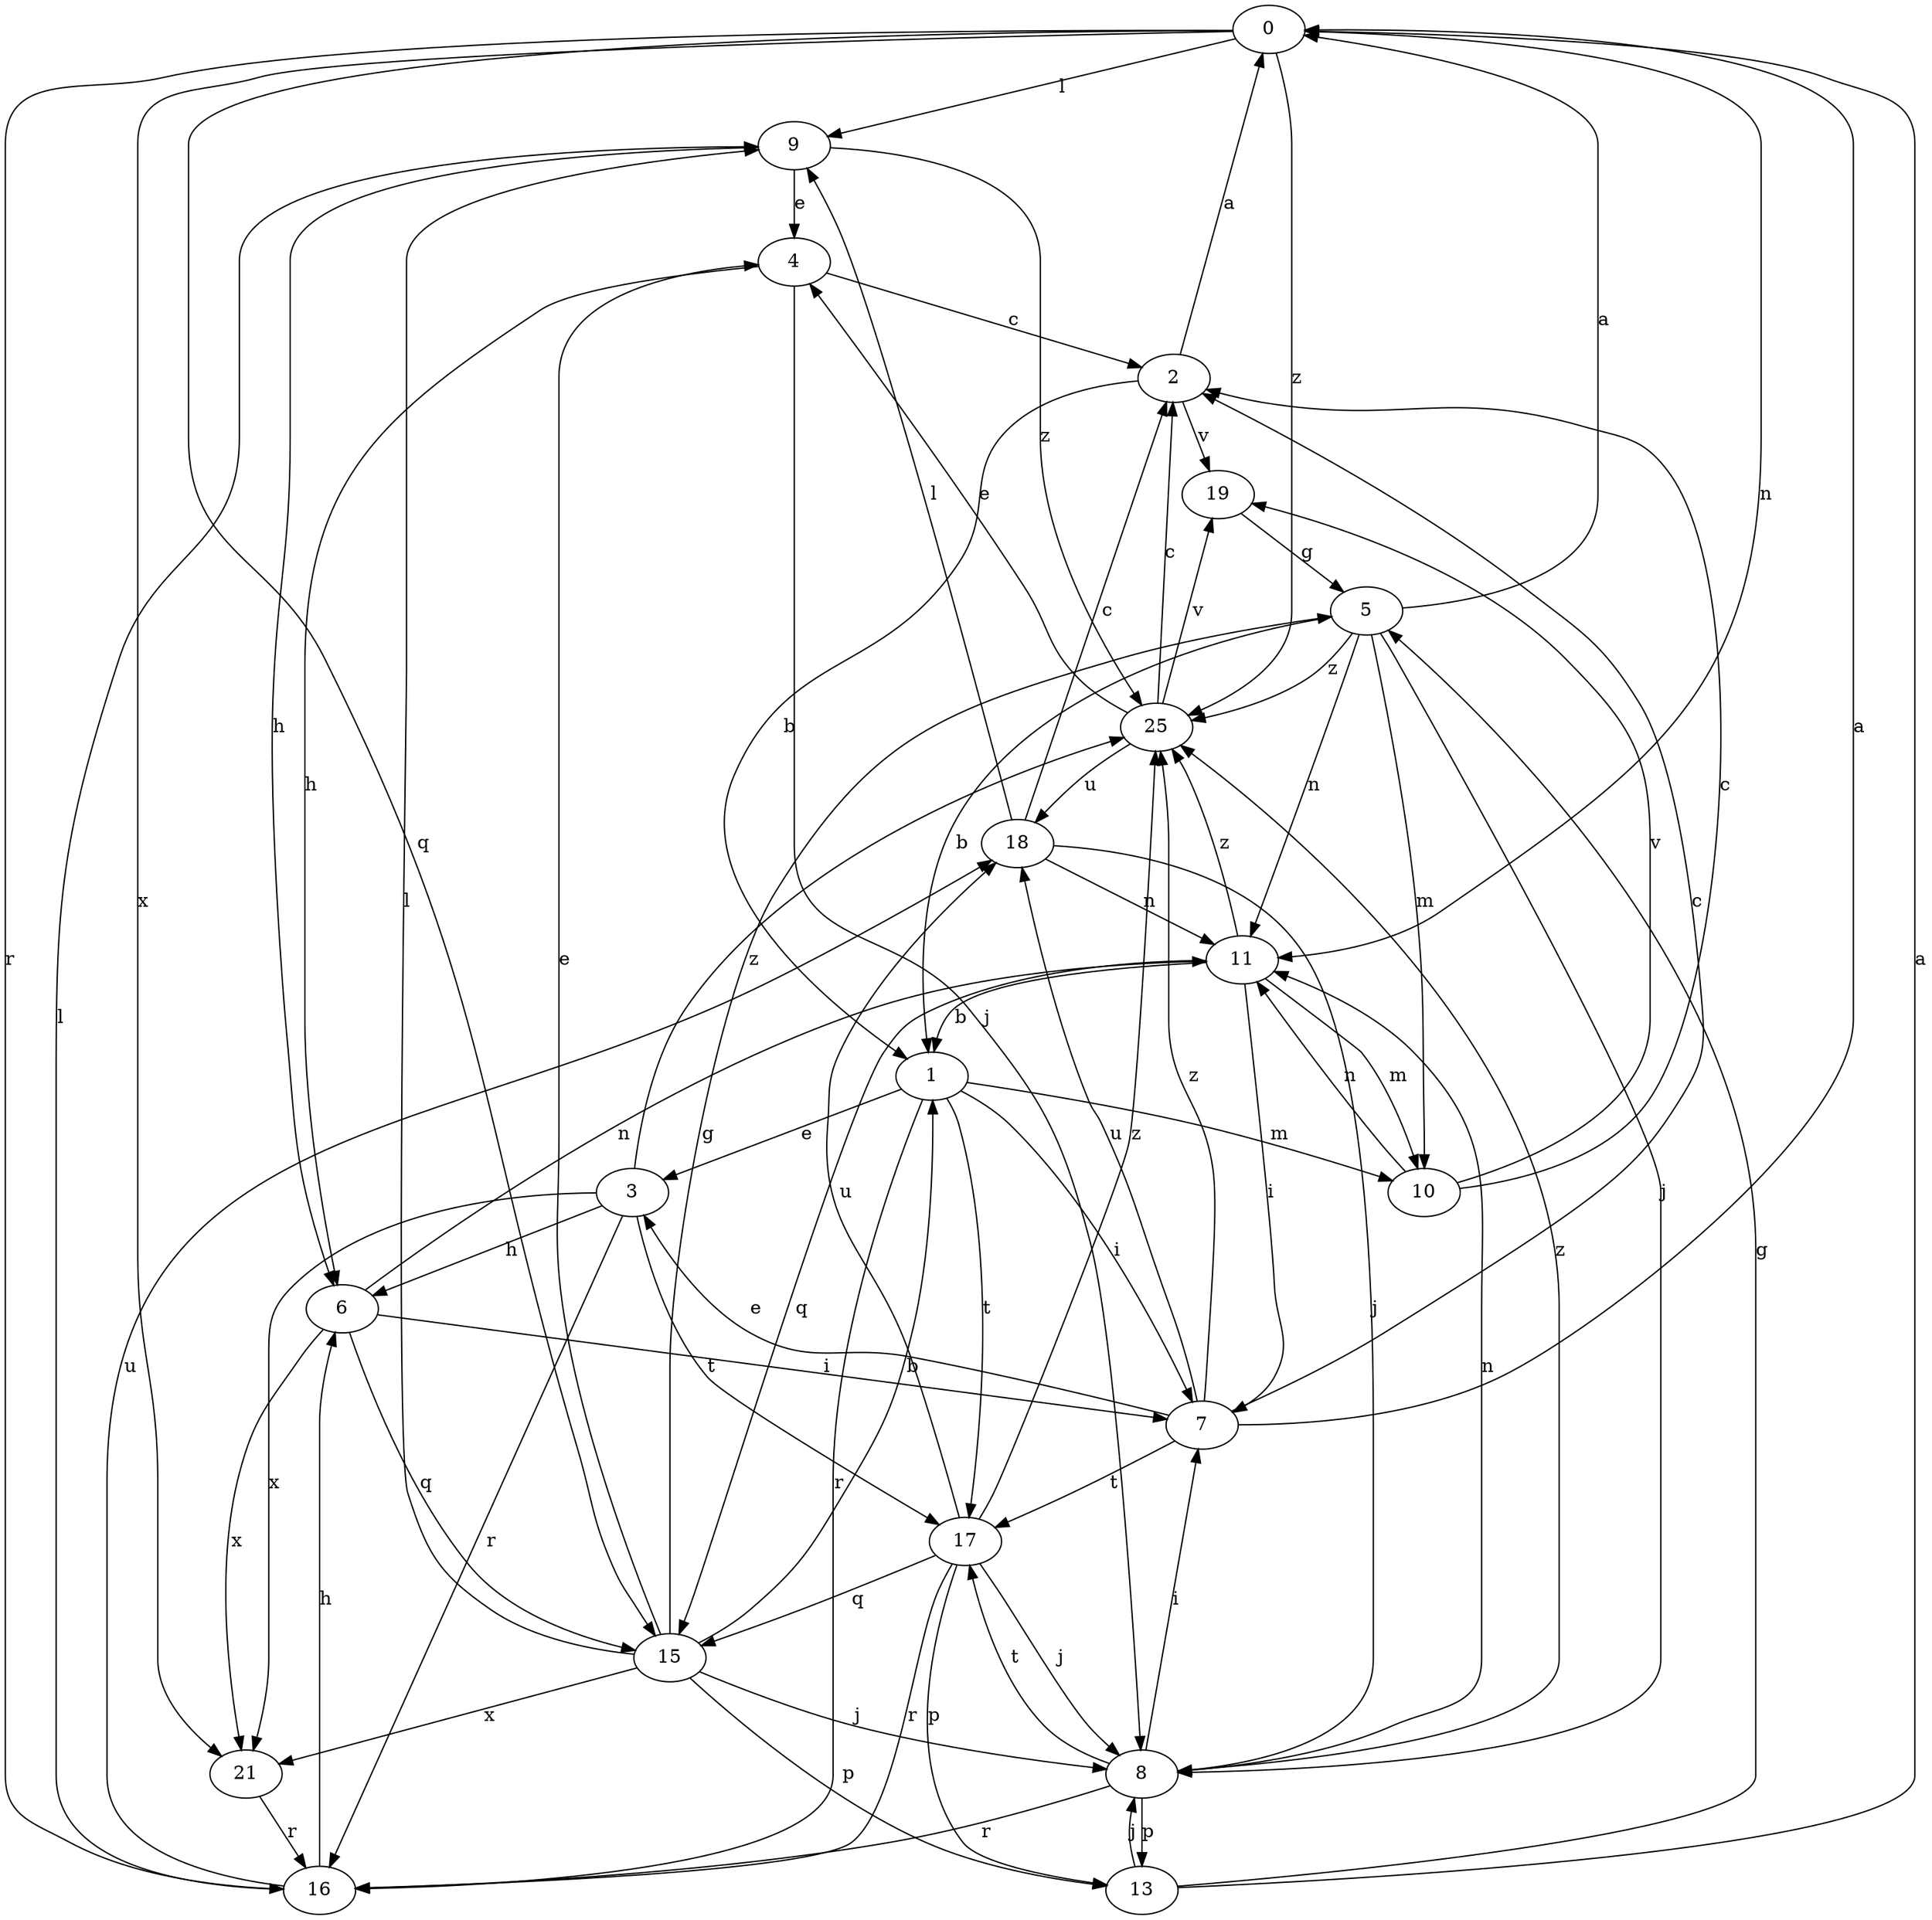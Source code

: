 strict digraph  {
0;
1;
2;
3;
4;
5;
6;
7;
8;
9;
10;
11;
13;
15;
16;
17;
18;
19;
21;
25;
0 -> 9  [label=l];
0 -> 11  [label=n];
0 -> 15  [label=q];
0 -> 16  [label=r];
0 -> 21  [label=x];
0 -> 25  [label=z];
1 -> 3  [label=e];
1 -> 7  [label=i];
1 -> 10  [label=m];
1 -> 16  [label=r];
1 -> 17  [label=t];
2 -> 0  [label=a];
2 -> 1  [label=b];
2 -> 19  [label=v];
3 -> 6  [label=h];
3 -> 16  [label=r];
3 -> 17  [label=t];
3 -> 21  [label=x];
3 -> 25  [label=z];
4 -> 2  [label=c];
4 -> 6  [label=h];
4 -> 8  [label=j];
5 -> 0  [label=a];
5 -> 1  [label=b];
5 -> 8  [label=j];
5 -> 10  [label=m];
5 -> 11  [label=n];
5 -> 25  [label=z];
6 -> 7  [label=i];
6 -> 11  [label=n];
6 -> 15  [label=q];
6 -> 21  [label=x];
7 -> 0  [label=a];
7 -> 2  [label=c];
7 -> 3  [label=e];
7 -> 17  [label=t];
7 -> 18  [label=u];
7 -> 25  [label=z];
8 -> 7  [label=i];
8 -> 11  [label=n];
8 -> 13  [label=p];
8 -> 16  [label=r];
8 -> 17  [label=t];
8 -> 25  [label=z];
9 -> 4  [label=e];
9 -> 6  [label=h];
9 -> 25  [label=z];
10 -> 2  [label=c];
10 -> 11  [label=n];
10 -> 19  [label=v];
11 -> 1  [label=b];
11 -> 7  [label=i];
11 -> 10  [label=m];
11 -> 15  [label=q];
11 -> 25  [label=z];
13 -> 0  [label=a];
13 -> 5  [label=g];
13 -> 8  [label=j];
15 -> 1  [label=b];
15 -> 4  [label=e];
15 -> 5  [label=g];
15 -> 8  [label=j];
15 -> 9  [label=l];
15 -> 13  [label=p];
15 -> 21  [label=x];
16 -> 6  [label=h];
16 -> 9  [label=l];
16 -> 18  [label=u];
17 -> 8  [label=j];
17 -> 13  [label=p];
17 -> 15  [label=q];
17 -> 16  [label=r];
17 -> 18  [label=u];
17 -> 25  [label=z];
18 -> 2  [label=c];
18 -> 8  [label=j];
18 -> 9  [label=l];
18 -> 11  [label=n];
19 -> 5  [label=g];
21 -> 16  [label=r];
25 -> 2  [label=c];
25 -> 4  [label=e];
25 -> 18  [label=u];
25 -> 19  [label=v];
}
